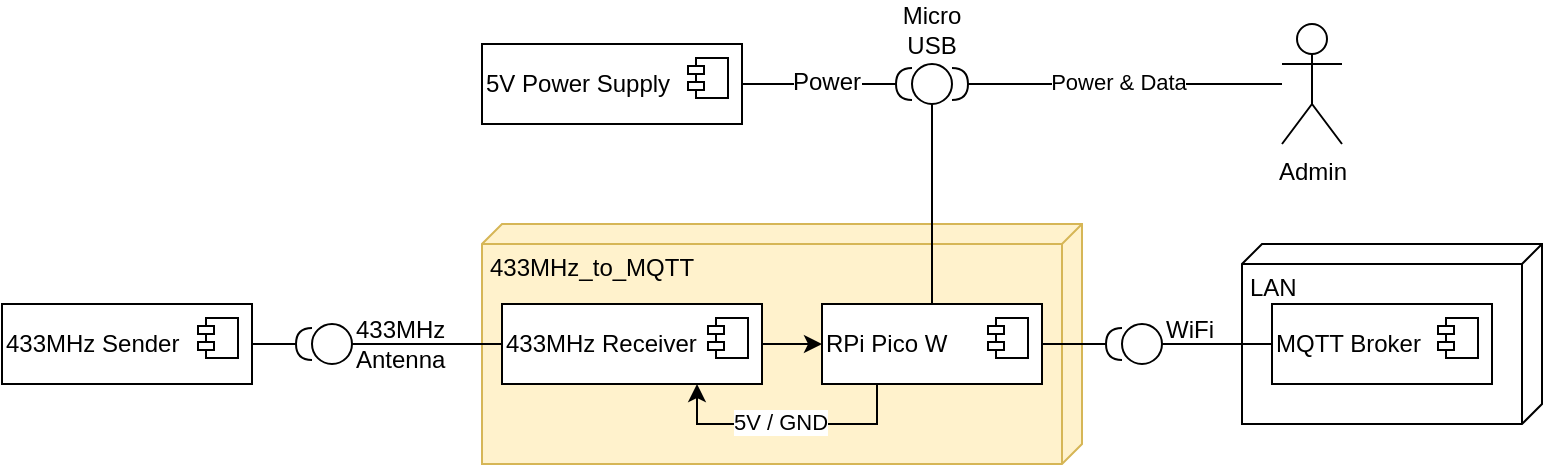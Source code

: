 <mxfile>
    <diagram name="Page-1" id="5f0bae14-7c28-e335-631c-24af17079c00">
        <mxGraphModel dx="831" dy="700" grid="1" gridSize="10" guides="1" tooltips="1" connect="1" arrows="1" fold="1" page="1" pageScale="1" pageWidth="1169" pageHeight="827" background="none" math="0" shadow="0">
            <root>
                <mxCell id="0"/>
                <mxCell id="1" parent="0"/>
                <mxCell id="39150e848f15840c-2" value="433MHz_to_MQTT" style="verticalAlign=top;align=left;spacingTop=8;spacingLeft=2;spacingRight=12;shape=cube;size=10;direction=south;fontStyle=0;html=1;rounded=0;shadow=0;comic=0;labelBackgroundColor=none;strokeWidth=1;fontFamily=Helvetica;fontSize=12;fillColor=#fff2cc;strokeColor=#d6b656;" parent="1" vertex="1">
                    <mxGeometry x="550" y="220" width="300" height="120" as="geometry"/>
                </mxCell>
                <mxCell id="39150e848f15840c-3" value="LAN" style="verticalAlign=top;align=left;spacingTop=8;spacingLeft=2;spacingRight=12;shape=cube;size=10;direction=south;fontStyle=0;html=1;rounded=0;shadow=0;comic=0;labelBackgroundColor=none;strokeWidth=1;fontFamily=Helvetica;fontSize=12;" parent="1" vertex="1">
                    <mxGeometry x="930" y="230" width="150" height="90" as="geometry"/>
                </mxCell>
                <mxCell id="39150e848f15840c-9" value="WiFi&lt;div style=&quot;font-size: 12px;&quot;&gt;&lt;br style=&quot;font-size: 12px;&quot;&gt;&lt;/div&gt;" style="ellipse;whiteSpace=wrap;html=1;rounded=0;shadow=0;comic=0;labelBackgroundColor=none;strokeWidth=1;fontFamily=Helvetica;fontSize=12;align=left;direction=west;verticalAlign=middle;labelPosition=right;verticalLabelPosition=middle;" parent="1" vertex="1">
                    <mxGeometry x="870" y="270" width="20" height="20" as="geometry"/>
                </mxCell>
                <mxCell id="39150e848f15840c-12" style="edgeStyle=none;rounded=0;html=1;labelBackgroundColor=none;startArrow=none;startFill=0;startSize=8;endArrow=none;endFill=0;endSize=16;fontFamily=Helvetica;fontSize=12;exitX=0;exitY=0.5;exitDx=0;exitDy=0;" parent="1" source="sCqgUqoKJqbZPPgW2IgT-26" target="39150e848f15840c-9" edge="1">
                    <mxGeometry relative="1" as="geometry">
                        <mxPoint x="1010.0" y="310.0" as="sourcePoint"/>
                    </mxGeometry>
                </mxCell>
                <mxCell id="_g9zdEcOYTViBknSVJwx-2" style="edgeStyle=orthogonalEdgeStyle;rounded=0;orthogonalLoop=1;jettySize=auto;html=1;exitX=0;exitY=0.5;exitDx=0;exitDy=0;entryX=0;entryY=0.5;entryDx=0;entryDy=0;endArrow=none;endFill=0;fontFamily=Helvetica;fontSize=12;" parent="1" source="beCBsW8G4Jq02-bQAGJO-1" target="sCqgUqoKJqbZPPgW2IgT-4" edge="1">
                    <mxGeometry relative="1" as="geometry">
                        <mxPoint x="550.0" y="310" as="targetPoint"/>
                    </mxGeometry>
                </mxCell>
                <mxCell id="beCBsW8G4Jq02-bQAGJO-1" value="&lt;font style=&quot;font-size: 12px;&quot;&gt;433MHz Antenna&lt;/font&gt;" style="ellipse;whiteSpace=wrap;html=1;rounded=0;shadow=0;comic=0;labelBackgroundColor=none;strokeWidth=1;fontFamily=Helvetica;fontSize=12;align=left;direction=west;verticalAlign=middle;labelPosition=right;verticalLabelPosition=middle;" parent="1" vertex="1">
                    <mxGeometry x="465" y="270" width="20" height="20" as="geometry"/>
                </mxCell>
                <mxCell id="sCqgUqoKJqbZPPgW2IgT-8" style="edgeStyle=orthogonalEdgeStyle;rounded=0;orthogonalLoop=1;jettySize=auto;html=1;exitX=1;exitY=0.5;exitDx=0;exitDy=0;entryX=1;entryY=0.5;entryDx=0;entryDy=0;endArrow=halfCircle;endFill=0;fontFamily=Helvetica;fontSize=12;" parent="1" source="sCqgUqoKJqbZPPgW2IgT-2" target="39150e848f15840c-9" edge="1">
                    <mxGeometry relative="1" as="geometry">
                        <mxPoint x="782.5" y="300" as="sourcePoint"/>
                        <mxPoint x="775" y="460" as="targetPoint"/>
                        <Array as="points">
                            <mxPoint x="860" y="280"/>
                            <mxPoint x="860" y="280"/>
                        </Array>
                    </mxGeometry>
                </mxCell>
                <mxCell id="sCqgUqoKJqbZPPgW2IgT-23" style="edgeStyle=orthogonalEdgeStyle;rounded=0;orthogonalLoop=1;jettySize=auto;html=1;entryX=0.5;entryY=0;entryDx=0;entryDy=0;endArrow=none;endFill=0;exitX=0.5;exitY=0;exitDx=0;exitDy=0;fontFamily=Helvetica;fontSize=12;" parent="1" source="sCqgUqoKJqbZPPgW2IgT-2" target="sCqgUqoKJqbZPPgW2IgT-18" edge="1">
                    <mxGeometry relative="1" as="geometry">
                        <mxPoint x="860" y="380" as="sourcePoint"/>
                    </mxGeometry>
                </mxCell>
                <mxCell id="sCqgUqoKJqbZPPgW2IgT-42" style="edgeStyle=orthogonalEdgeStyle;rounded=0;orthogonalLoop=1;jettySize=auto;html=1;exitX=0.25;exitY=1;exitDx=0;exitDy=0;entryX=0.75;entryY=1;entryDx=0;entryDy=0;" parent="1" source="sCqgUqoKJqbZPPgW2IgT-2" target="sCqgUqoKJqbZPPgW2IgT-4" edge="1">
                    <mxGeometry relative="1" as="geometry"/>
                </mxCell>
                <mxCell id="sCqgUqoKJqbZPPgW2IgT-43" value="5V / GND" style="edgeLabel;html=1;align=center;verticalAlign=middle;resizable=0;points=[];" parent="sCqgUqoKJqbZPPgW2IgT-42" vertex="1" connectable="0">
                    <mxGeometry x="0.059" y="-1" relative="1" as="geometry">
                        <mxPoint as="offset"/>
                    </mxGeometry>
                </mxCell>
                <mxCell id="sCqgUqoKJqbZPPgW2IgT-2" value="RPi Pico W" style="html=1;dropTarget=0;whiteSpace=wrap;align=left;fontFamily=Helvetica;fontSize=12;" parent="1" vertex="1">
                    <mxGeometry x="720" y="260" width="110" height="40" as="geometry"/>
                </mxCell>
                <mxCell id="sCqgUqoKJqbZPPgW2IgT-3" value="" style="shape=module;jettyWidth=8;jettyHeight=4;fontFamily=Helvetica;fontSize=12;" parent="sCqgUqoKJqbZPPgW2IgT-2" vertex="1">
                    <mxGeometry x="1" width="20" height="20" relative="1" as="geometry">
                        <mxPoint x="-27" y="7" as="offset"/>
                    </mxGeometry>
                </mxCell>
                <mxCell id="sCqgUqoKJqbZPPgW2IgT-12" style="edgeStyle=orthogonalEdgeStyle;rounded=0;orthogonalLoop=1;jettySize=auto;html=1;exitX=1;exitY=0.5;exitDx=0;exitDy=0;entryX=0;entryY=0.5;entryDx=0;entryDy=0;endArrow=classic;endFill=1;fontFamily=Helvetica;fontSize=12;" parent="1" source="sCqgUqoKJqbZPPgW2IgT-4" target="sCqgUqoKJqbZPPgW2IgT-2" edge="1">
                    <mxGeometry relative="1" as="geometry">
                        <mxPoint x="610" y="280" as="targetPoint"/>
                    </mxGeometry>
                </mxCell>
                <mxCell id="sCqgUqoKJqbZPPgW2IgT-4" value="&lt;span style=&quot;text-wrap: nowrap; font-size: 12px;&quot;&gt;433MHz Receiver&lt;/span&gt;" style="html=1;dropTarget=0;whiteSpace=wrap;align=left;fontFamily=Helvetica;fontSize=12;" parent="1" vertex="1">
                    <mxGeometry x="560" y="260" width="130" height="40" as="geometry"/>
                </mxCell>
                <mxCell id="sCqgUqoKJqbZPPgW2IgT-5" value="" style="shape=module;jettyWidth=8;jettyHeight=4;fontFamily=Helvetica;fontSize=12;" parent="sCqgUqoKJqbZPPgW2IgT-4" vertex="1">
                    <mxGeometry x="1" width="20" height="20" relative="1" as="geometry">
                        <mxPoint x="-27" y="7" as="offset"/>
                    </mxGeometry>
                </mxCell>
                <mxCell id="sCqgUqoKJqbZPPgW2IgT-16" style="rounded=0;orthogonalLoop=1;jettySize=auto;html=1;exitX=1;exitY=0.5;exitDx=0;exitDy=0;entryX=1;entryY=0.5;entryDx=0;entryDy=0;endArrow=halfCircle;endFill=0;fontFamily=Helvetica;fontSize=12;" parent="1" source="sCqgUqoKJqbZPPgW2IgT-14" target="beCBsW8G4Jq02-bQAGJO-1" edge="1">
                    <mxGeometry relative="1" as="geometry"/>
                </mxCell>
                <mxCell id="sCqgUqoKJqbZPPgW2IgT-17" value="&lt;div style=&quot;font-size: 12px;&quot;&gt;&lt;br style=&quot;font-size: 12px;&quot;&gt;&lt;/div&gt;" style="edgeLabel;html=1;align=center;verticalAlign=middle;resizable=0;points=[];fontFamily=Helvetica;fontSize=12;" parent="sCqgUqoKJqbZPPgW2IgT-16" vertex="1" connectable="0">
                    <mxGeometry x="0.024" y="-1" relative="1" as="geometry">
                        <mxPoint as="offset"/>
                    </mxGeometry>
                </mxCell>
                <mxCell id="sCqgUqoKJqbZPPgW2IgT-14" value="&lt;span style=&quot;text-wrap: nowrap; font-size: 12px;&quot;&gt;433MHz Sender&lt;/span&gt;" style="html=1;dropTarget=0;whiteSpace=wrap;align=left;fontFamily=Helvetica;fontSize=12;" parent="1" vertex="1">
                    <mxGeometry x="310" y="260" width="125" height="40" as="geometry"/>
                </mxCell>
                <mxCell id="sCqgUqoKJqbZPPgW2IgT-15" value="" style="shape=module;jettyWidth=8;jettyHeight=4;fontFamily=Helvetica;fontSize=12;" parent="sCqgUqoKJqbZPPgW2IgT-14" vertex="1">
                    <mxGeometry x="1" width="20" height="20" relative="1" as="geometry">
                        <mxPoint x="-27" y="7" as="offset"/>
                    </mxGeometry>
                </mxCell>
                <mxCell id="sCqgUqoKJqbZPPgW2IgT-18" value="Micro USB" style="ellipse;whiteSpace=wrap;html=1;rounded=0;shadow=0;comic=0;labelBackgroundColor=none;strokeWidth=1;fontFamily=Helvetica;fontSize=12;align=center;direction=west;verticalAlign=bottom;labelPosition=center;verticalLabelPosition=top;" parent="1" vertex="1">
                    <mxGeometry x="765" y="140" width="20" height="20" as="geometry"/>
                </mxCell>
                <mxCell id="sCqgUqoKJqbZPPgW2IgT-25" value="" style="edgeStyle=orthogonalEdgeStyle;rounded=0;orthogonalLoop=1;jettySize=auto;html=1;endArrow=halfCircle;endFill=0;fontFamily=Helvetica;fontSize=12;" parent="1" source="sCqgUqoKJqbZPPgW2IgT-24" target="sCqgUqoKJqbZPPgW2IgT-18" edge="1">
                    <mxGeometry relative="1" as="geometry"/>
                </mxCell>
                <mxCell id="sCqgUqoKJqbZPPgW2IgT-41" value="Power &amp;amp; Data" style="edgeLabel;html=1;align=center;verticalAlign=middle;resizable=0;points=[];" parent="sCqgUqoKJqbZPPgW2IgT-25" vertex="1" connectable="0">
                    <mxGeometry x="-0.001" y="-1" relative="1" as="geometry">
                        <mxPoint as="offset"/>
                    </mxGeometry>
                </mxCell>
                <mxCell id="sCqgUqoKJqbZPPgW2IgT-24" value="Admin" style="shape=umlActor;verticalLabelPosition=bottom;verticalAlign=top;html=1;fontFamily=Helvetica;fontSize=12;" parent="1" vertex="1">
                    <mxGeometry x="950" y="120" width="30" height="60" as="geometry"/>
                </mxCell>
                <mxCell id="sCqgUqoKJqbZPPgW2IgT-26" value="MQTT Broker" style="html=1;dropTarget=0;whiteSpace=wrap;align=left;fontFamily=Helvetica;fontSize=12;" parent="1" vertex="1">
                    <mxGeometry x="945" y="260" width="110" height="40" as="geometry"/>
                </mxCell>
                <mxCell id="sCqgUqoKJqbZPPgW2IgT-27" value="" style="shape=module;jettyWidth=8;jettyHeight=4;fontFamily=Helvetica;fontSize=12;" parent="sCqgUqoKJqbZPPgW2IgT-26" vertex="1">
                    <mxGeometry x="1" width="20" height="20" relative="1" as="geometry">
                        <mxPoint x="-27" y="7" as="offset"/>
                    </mxGeometry>
                </mxCell>
                <mxCell id="sCqgUqoKJqbZPPgW2IgT-39" value="" style="edgeStyle=orthogonalEdgeStyle;rounded=0;orthogonalLoop=1;jettySize=auto;html=1;endArrow=halfCircle;endFill=0;fontFamily=Helvetica;fontSize=12;" parent="1" source="sCqgUqoKJqbZPPgW2IgT-29" target="sCqgUqoKJqbZPPgW2IgT-18" edge="1">
                    <mxGeometry relative="1" as="geometry"/>
                </mxCell>
                <mxCell id="sCqgUqoKJqbZPPgW2IgT-40" value="&lt;font style=&quot;font-size: 12px;&quot;&gt;Power&lt;/font&gt;" style="edgeLabel;html=1;align=center;verticalAlign=middle;resizable=0;points=[];fontFamily=Helvetica;fontSize=12;" parent="sCqgUqoKJqbZPPgW2IgT-39" vertex="1" connectable="0">
                    <mxGeometry x="-0.008" y="1" relative="1" as="geometry">
                        <mxPoint as="offset"/>
                    </mxGeometry>
                </mxCell>
                <mxCell id="sCqgUqoKJqbZPPgW2IgT-29" value="5V Power Supply" style="html=1;dropTarget=0;whiteSpace=wrap;align=left;fontFamily=Helvetica;fontSize=12;" parent="1" vertex="1">
                    <mxGeometry x="550" y="130" width="130" height="40" as="geometry"/>
                </mxCell>
                <mxCell id="sCqgUqoKJqbZPPgW2IgT-30" value="" style="shape=module;jettyWidth=8;jettyHeight=4;fontFamily=Helvetica;fontSize=12;" parent="sCqgUqoKJqbZPPgW2IgT-29" vertex="1">
                    <mxGeometry x="1" width="20" height="20" relative="1" as="geometry">
                        <mxPoint x="-27" y="7" as="offset"/>
                    </mxGeometry>
                </mxCell>
            </root>
        </mxGraphModel>
    </diagram>
</mxfile>
